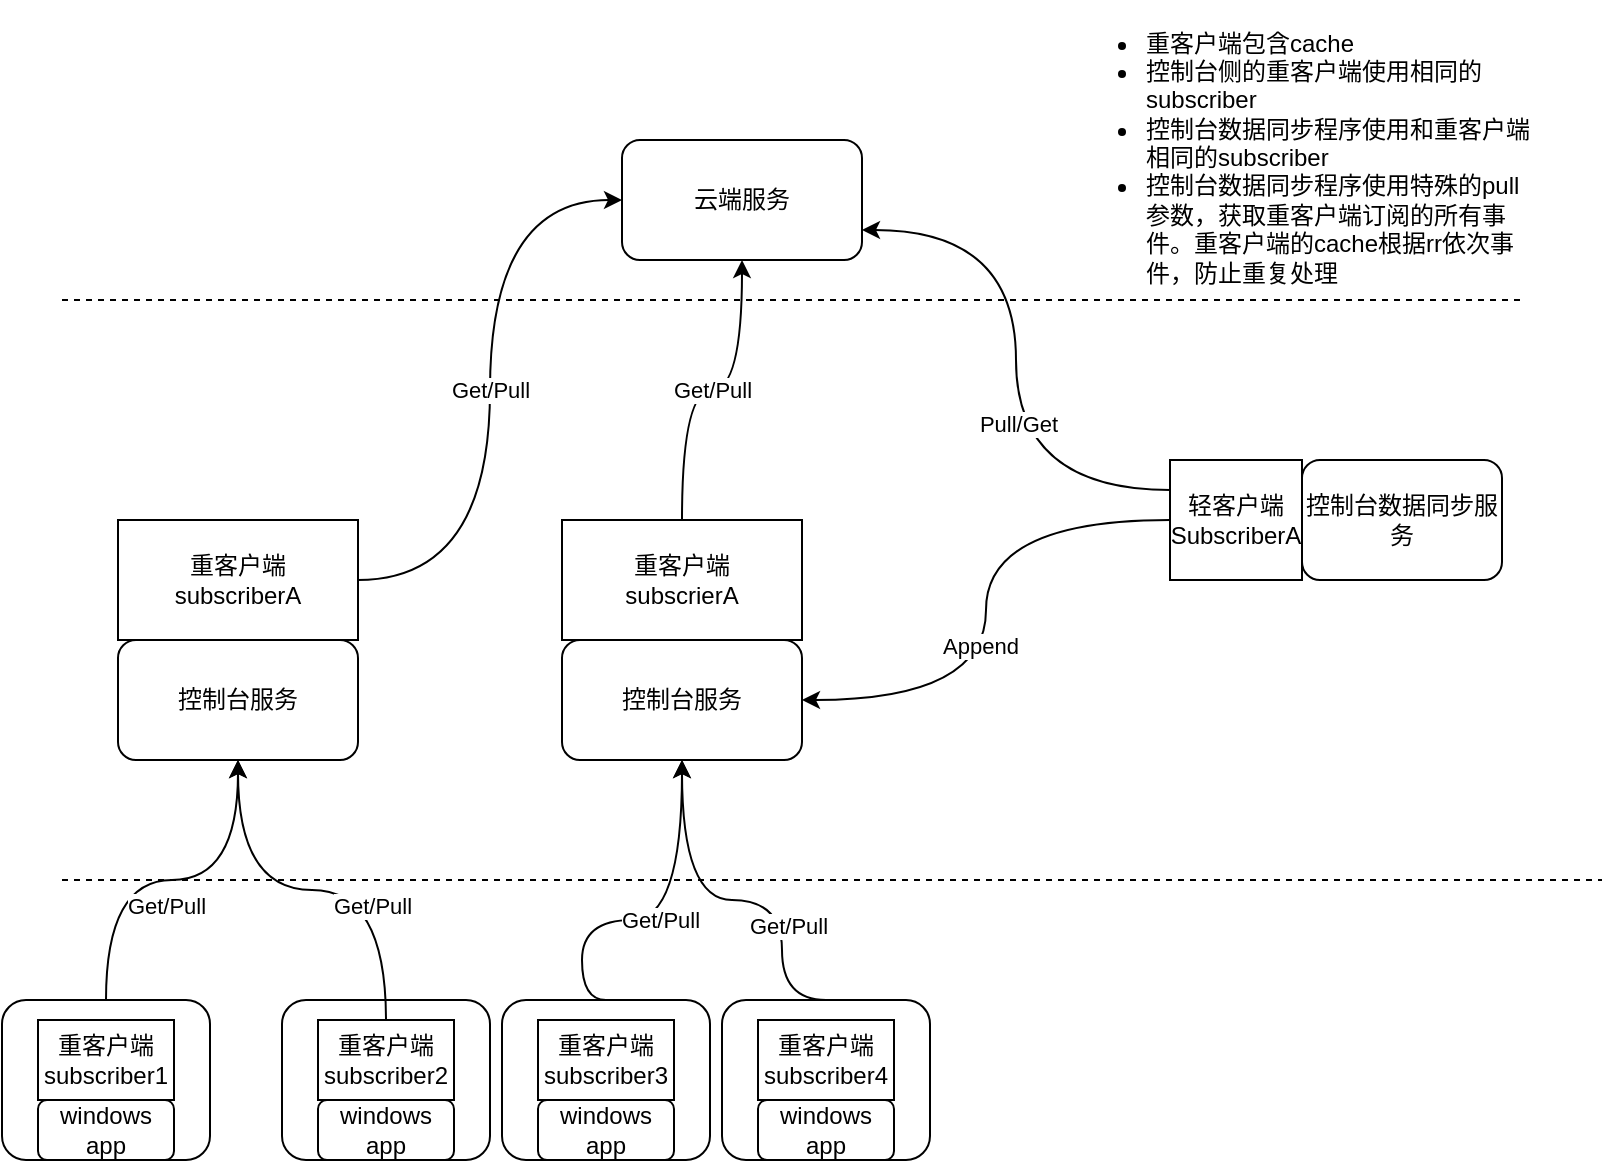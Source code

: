 <mxfile version="13.0.9" type="github"><diagram id="C5RBs43oDa-KdzZeNtuy" name="Page-1"><mxGraphModel dx="1038" dy="548" grid="1" gridSize="10" guides="1" tooltips="1" connect="1" arrows="1" fold="1" page="1" pageScale="1" pageWidth="827" pageHeight="1169" math="0" shadow="0"><root><mxCell id="WIyWlLk6GJQsqaUBKTNV-0"/><mxCell id="WIyWlLk6GJQsqaUBKTNV-1" parent="WIyWlLk6GJQsqaUBKTNV-0"/><mxCell id="eP3nqVHEu5BS6E43goGn-0" value="云端服务" style="rounded=1;whiteSpace=wrap;html=1;" vertex="1" parent="WIyWlLk6GJQsqaUBKTNV-1"><mxGeometry x="320" y="70" width="120" height="60" as="geometry"/></mxCell><mxCell id="eP3nqVHEu5BS6E43goGn-1" value="" style="endArrow=none;dashed=1;html=1;" edge="1" parent="WIyWlLk6GJQsqaUBKTNV-1"><mxGeometry width="50" height="50" relative="1" as="geometry"><mxPoint x="40" y="150" as="sourcePoint"/><mxPoint x="770" y="150" as="targetPoint"/></mxGeometry></mxCell><mxCell id="eP3nqVHEu5BS6E43goGn-3" value="" style="endArrow=none;dashed=1;html=1;" edge="1" parent="WIyWlLk6GJQsqaUBKTNV-1"><mxGeometry width="50" height="50" relative="1" as="geometry"><mxPoint x="40" y="440" as="sourcePoint"/><mxPoint x="810" y="440" as="targetPoint"/></mxGeometry></mxCell><mxCell id="eP3nqVHEu5BS6E43goGn-7" value="" style="group" vertex="1" connectable="0" parent="WIyWlLk6GJQsqaUBKTNV-1"><mxGeometry x="150" y="500" width="104" height="80" as="geometry"/></mxCell><mxCell id="eP3nqVHEu5BS6E43goGn-5" value="" style="rounded=1;whiteSpace=wrap;html=1;" vertex="1" parent="eP3nqVHEu5BS6E43goGn-7"><mxGeometry width="104" height="80" as="geometry"/></mxCell><mxCell id="eP3nqVHEu5BS6E43goGn-4" value="windows app" style="rounded=1;whiteSpace=wrap;html=1;" vertex="1" parent="eP3nqVHEu5BS6E43goGn-7"><mxGeometry x="18" y="50" width="68" height="30" as="geometry"/></mxCell><mxCell id="eP3nqVHEu5BS6E43goGn-6" value="重客户端&lt;br&gt;subscriber2" style="rounded=0;whiteSpace=wrap;html=1;" vertex="1" parent="eP3nqVHEu5BS6E43goGn-7"><mxGeometry x="18" y="10" width="68" height="40" as="geometry"/></mxCell><mxCell id="eP3nqVHEu5BS6E43goGn-13" value="" style="group" vertex="1" connectable="0" parent="WIyWlLk6GJQsqaUBKTNV-1"><mxGeometry x="260" y="500" width="104" height="80" as="geometry"/></mxCell><mxCell id="eP3nqVHEu5BS6E43goGn-14" value="" style="rounded=1;whiteSpace=wrap;html=1;" vertex="1" parent="eP3nqVHEu5BS6E43goGn-13"><mxGeometry width="104" height="80" as="geometry"/></mxCell><mxCell id="eP3nqVHEu5BS6E43goGn-15" value="windows app" style="rounded=1;whiteSpace=wrap;html=1;" vertex="1" parent="eP3nqVHEu5BS6E43goGn-13"><mxGeometry x="18" y="50" width="68" height="30" as="geometry"/></mxCell><mxCell id="eP3nqVHEu5BS6E43goGn-16" value="重客户端subscriber3" style="rounded=0;whiteSpace=wrap;html=1;" vertex="1" parent="eP3nqVHEu5BS6E43goGn-13"><mxGeometry x="18" y="10" width="68" height="40" as="geometry"/></mxCell><mxCell id="eP3nqVHEu5BS6E43goGn-17" value="" style="group" vertex="1" connectable="0" parent="WIyWlLk6GJQsqaUBKTNV-1"><mxGeometry x="370" y="500" width="104" height="80" as="geometry"/></mxCell><mxCell id="eP3nqVHEu5BS6E43goGn-18" value="" style="rounded=1;whiteSpace=wrap;html=1;" vertex="1" parent="eP3nqVHEu5BS6E43goGn-17"><mxGeometry width="104" height="80" as="geometry"/></mxCell><mxCell id="eP3nqVHEu5BS6E43goGn-19" value="windows app" style="rounded=1;whiteSpace=wrap;html=1;" vertex="1" parent="eP3nqVHEu5BS6E43goGn-17"><mxGeometry x="18" y="50" width="68" height="30" as="geometry"/></mxCell><mxCell id="eP3nqVHEu5BS6E43goGn-20" value="重客户端subscriber4" style="rounded=0;whiteSpace=wrap;html=1;" vertex="1" parent="eP3nqVHEu5BS6E43goGn-17"><mxGeometry x="18" y="10" width="68" height="40" as="geometry"/></mxCell><mxCell id="eP3nqVHEu5BS6E43goGn-63" style="edgeStyle=orthogonalEdgeStyle;curved=1;rounded=0;orthogonalLoop=1;jettySize=auto;html=1;entryX=1;entryY=0.75;entryDx=0;entryDy=0;exitX=0;exitY=0.25;exitDx=0;exitDy=0;" edge="1" parent="WIyWlLk6GJQsqaUBKTNV-1" source="eP3nqVHEu5BS6E43goGn-67" target="eP3nqVHEu5BS6E43goGn-0"><mxGeometry relative="1" as="geometry"/></mxCell><mxCell id="eP3nqVHEu5BS6E43goGn-64" value="Pull/Get" style="edgeLabel;html=1;align=center;verticalAlign=middle;resizable=0;points=[];" vertex="1" connectable="0" parent="eP3nqVHEu5BS6E43goGn-63"><mxGeometry x="-0.224" y="-1" relative="1" as="geometry"><mxPoint as="offset"/></mxGeometry></mxCell><mxCell id="eP3nqVHEu5BS6E43goGn-65" style="edgeStyle=orthogonalEdgeStyle;curved=1;rounded=0;orthogonalLoop=1;jettySize=auto;html=1;entryX=1;entryY=0.5;entryDx=0;entryDy=0;exitX=0;exitY=0.5;exitDx=0;exitDy=0;" edge="1" parent="WIyWlLk6GJQsqaUBKTNV-1" source="eP3nqVHEu5BS6E43goGn-67" target="eP3nqVHEu5BS6E43goGn-2"><mxGeometry relative="1" as="geometry"/></mxCell><mxCell id="eP3nqVHEu5BS6E43goGn-66" value="Append" style="edgeLabel;html=1;align=center;verticalAlign=middle;resizable=0;points=[];" vertex="1" connectable="0" parent="eP3nqVHEu5BS6E43goGn-65"><mxGeometry x="0.127" y="-3" relative="1" as="geometry"><mxPoint as="offset"/></mxGeometry></mxCell><mxCell id="eP3nqVHEu5BS6E43goGn-22" value="控制台数据同步服务" style="rounded=1;whiteSpace=wrap;html=1;" vertex="1" parent="WIyWlLk6GJQsqaUBKTNV-1"><mxGeometry x="660" y="230" width="100" height="60" as="geometry"/></mxCell><mxCell id="eP3nqVHEu5BS6E43goGn-24" value="" style="group" vertex="1" connectable="0" parent="WIyWlLk6GJQsqaUBKTNV-1"><mxGeometry x="290" y="260" width="120" height="120" as="geometry"/></mxCell><mxCell id="eP3nqVHEu5BS6E43goGn-2" value="控制台服务" style="rounded=1;whiteSpace=wrap;html=1;" vertex="1" parent="eP3nqVHEu5BS6E43goGn-24"><mxGeometry y="60" width="120" height="60" as="geometry"/></mxCell><mxCell id="eP3nqVHEu5BS6E43goGn-23" value="重客户端&lt;br&gt;subscrierA" style="rounded=0;whiteSpace=wrap;html=1;" vertex="1" parent="eP3nqVHEu5BS6E43goGn-24"><mxGeometry width="120" height="60" as="geometry"/></mxCell><mxCell id="eP3nqVHEu5BS6E43goGn-28" value="" style="group" vertex="1" connectable="0" parent="WIyWlLk6GJQsqaUBKTNV-1"><mxGeometry x="68" y="260" width="120" height="120" as="geometry"/></mxCell><mxCell id="eP3nqVHEu5BS6E43goGn-29" value="控制台服务" style="rounded=1;whiteSpace=wrap;html=1;" vertex="1" parent="eP3nqVHEu5BS6E43goGn-28"><mxGeometry y="60" width="120" height="60" as="geometry"/></mxCell><mxCell id="eP3nqVHEu5BS6E43goGn-30" value="重客户端&lt;br&gt;subscriberA" style="rounded=0;whiteSpace=wrap;html=1;" vertex="1" parent="eP3nqVHEu5BS6E43goGn-28"><mxGeometry width="120" height="60" as="geometry"/></mxCell><mxCell id="eP3nqVHEu5BS6E43goGn-31" style="edgeStyle=orthogonalEdgeStyle;rounded=0;orthogonalLoop=1;jettySize=auto;html=1;curved=1;" edge="1" parent="WIyWlLk6GJQsqaUBKTNV-1" source="eP3nqVHEu5BS6E43goGn-6" target="eP3nqVHEu5BS6E43goGn-29"><mxGeometry relative="1" as="geometry"/></mxCell><mxCell id="eP3nqVHEu5BS6E43goGn-36" value="Get/Pull" style="edgeLabel;html=1;align=center;verticalAlign=middle;resizable=0;points=[];" vertex="1" connectable="0" parent="eP3nqVHEu5BS6E43goGn-31"><mxGeometry x="-0.442" y="7" relative="1" as="geometry"><mxPoint as="offset"/></mxGeometry></mxCell><mxCell id="eP3nqVHEu5BS6E43goGn-32" value="Get/Pull" style="edgeStyle=orthogonalEdgeStyle;rounded=0;orthogonalLoop=1;jettySize=auto;html=1;curved=1;exitX=0.5;exitY=0;exitDx=0;exitDy=0;" edge="1" parent="WIyWlLk6GJQsqaUBKTNV-1" source="eP3nqVHEu5BS6E43goGn-14" target="eP3nqVHEu5BS6E43goGn-2"><mxGeometry relative="1" as="geometry"><Array as="points"><mxPoint x="300" y="500"/><mxPoint x="300" y="460"/><mxPoint x="350" y="460"/></Array></mxGeometry></mxCell><mxCell id="eP3nqVHEu5BS6E43goGn-33" style="edgeStyle=orthogonalEdgeStyle;rounded=0;orthogonalLoop=1;jettySize=auto;html=1;curved=1;exitX=0.5;exitY=0;exitDx=0;exitDy=0;" edge="1" parent="WIyWlLk6GJQsqaUBKTNV-1" source="eP3nqVHEu5BS6E43goGn-18"><mxGeometry relative="1" as="geometry"><mxPoint x="350" y="380" as="targetPoint"/><Array as="points"><mxPoint x="400" y="500"/><mxPoint x="400" y="450"/><mxPoint x="350" y="450"/></Array></mxGeometry></mxCell><mxCell id="eP3nqVHEu5BS6E43goGn-37" value="Get/Pull" style="edgeLabel;html=1;align=center;verticalAlign=middle;resizable=0;points=[];" vertex="1" connectable="0" parent="eP3nqVHEu5BS6E43goGn-33"><mxGeometry x="-0.379" y="-3" relative="1" as="geometry"><mxPoint as="offset"/></mxGeometry></mxCell><mxCell id="eP3nqVHEu5BS6E43goGn-34" value="Get/Pull" style="edgeStyle=orthogonalEdgeStyle;curved=1;rounded=0;orthogonalLoop=1;jettySize=auto;html=1;entryX=0;entryY=0.5;entryDx=0;entryDy=0;" edge="1" parent="WIyWlLk6GJQsqaUBKTNV-1" source="eP3nqVHEu5BS6E43goGn-30" target="eP3nqVHEu5BS6E43goGn-0"><mxGeometry relative="1" as="geometry"/></mxCell><mxCell id="eP3nqVHEu5BS6E43goGn-35" value="Get/Pull" style="edgeStyle=orthogonalEdgeStyle;curved=1;rounded=0;orthogonalLoop=1;jettySize=auto;html=1;entryX=0.5;entryY=1;entryDx=0;entryDy=0;" edge="1" parent="WIyWlLk6GJQsqaUBKTNV-1" source="eP3nqVHEu5BS6E43goGn-23" target="eP3nqVHEu5BS6E43goGn-0"><mxGeometry relative="1" as="geometry"/></mxCell><mxCell id="eP3nqVHEu5BS6E43goGn-57" value="" style="group" vertex="1" connectable="0" parent="WIyWlLk6GJQsqaUBKTNV-1"><mxGeometry x="10" y="500" width="104" height="80" as="geometry"/></mxCell><mxCell id="eP3nqVHEu5BS6E43goGn-58" value="" style="rounded=1;whiteSpace=wrap;html=1;" vertex="1" parent="eP3nqVHEu5BS6E43goGn-57"><mxGeometry width="104" height="80" as="geometry"/></mxCell><mxCell id="eP3nqVHEu5BS6E43goGn-59" value="windows app" style="rounded=1;whiteSpace=wrap;html=1;" vertex="1" parent="eP3nqVHEu5BS6E43goGn-57"><mxGeometry x="18" y="50" width="68" height="30" as="geometry"/></mxCell><mxCell id="eP3nqVHEu5BS6E43goGn-60" value="重客户端&lt;br&gt;subscriber1" style="rounded=0;whiteSpace=wrap;html=1;" vertex="1" parent="eP3nqVHEu5BS6E43goGn-57"><mxGeometry x="18" y="10" width="68" height="40" as="geometry"/></mxCell><mxCell id="eP3nqVHEu5BS6E43goGn-61" style="edgeStyle=orthogonalEdgeStyle;curved=1;rounded=0;orthogonalLoop=1;jettySize=auto;html=1;entryX=0.5;entryY=1;entryDx=0;entryDy=0;" edge="1" parent="WIyWlLk6GJQsqaUBKTNV-1" source="eP3nqVHEu5BS6E43goGn-58" target="eP3nqVHEu5BS6E43goGn-29"><mxGeometry relative="1" as="geometry"/></mxCell><mxCell id="eP3nqVHEu5BS6E43goGn-62" value="Get/Pull" style="edgeLabel;html=1;align=center;verticalAlign=middle;resizable=0;points=[];" vertex="1" connectable="0" parent="eP3nqVHEu5BS6E43goGn-61"><mxGeometry x="-0.488" y="-30" relative="1" as="geometry"><mxPoint as="offset"/></mxGeometry></mxCell><mxCell id="eP3nqVHEu5BS6E43goGn-67" value="轻客户端&lt;br&gt;SubscriberA" style="rounded=0;whiteSpace=wrap;html=1;" vertex="1" parent="WIyWlLk6GJQsqaUBKTNV-1"><mxGeometry x="594" y="230" width="66" height="60" as="geometry"/></mxCell><mxCell id="eP3nqVHEu5BS6E43goGn-68" value="&lt;ul&gt;&lt;li&gt;重客户端包含cache&lt;/li&gt;&lt;li&gt;控制台侧的重客户端使用相同的subscriber&lt;/li&gt;&lt;li&gt;控制台数据同步程序使用和重客户端相同的subscriber&lt;/li&gt;&lt;li&gt;控制台数据同步程序使用特殊的pull参数，获取重客户端订阅的所有事件。重客户端的cache根据rr依次事件，防止重复处理&lt;br&gt;&lt;/li&gt;&lt;/ul&gt;" style="text;strokeColor=none;fillColor=none;html=1;whiteSpace=wrap;verticalAlign=middle;overflow=hidden;" vertex="1" parent="WIyWlLk6GJQsqaUBKTNV-1"><mxGeometry x="540" width="240" height="150" as="geometry"/></mxCell></root></mxGraphModel></diagram></mxfile>